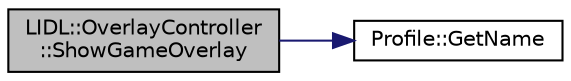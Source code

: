 digraph "LIDL::OverlayController::ShowGameOverlay"
{
 // LATEX_PDF_SIZE
  edge [fontname="Helvetica",fontsize="10",labelfontname="Helvetica",labelfontsize="10"];
  node [fontname="Helvetica",fontsize="10",shape=record];
  rankdir="LR";
  Node4 [label="LIDL::OverlayController\l::ShowGameOverlay",height=0.2,width=0.4,color="black", fillcolor="grey75", style="filled", fontcolor="black",tooltip="ShowGameOverlay."];
  Node4 -> Node5 [color="midnightblue",fontsize="10",style="solid",fontname="Helvetica"];
  Node5 [label="Profile::GetName",height=0.2,width=0.4,color="black", fillcolor="white", style="filled",URL="$class_profile.html#a5ec9e3bd59e0b5f5d78e9aaaca2f65b5",tooltip="GetName."];
}
